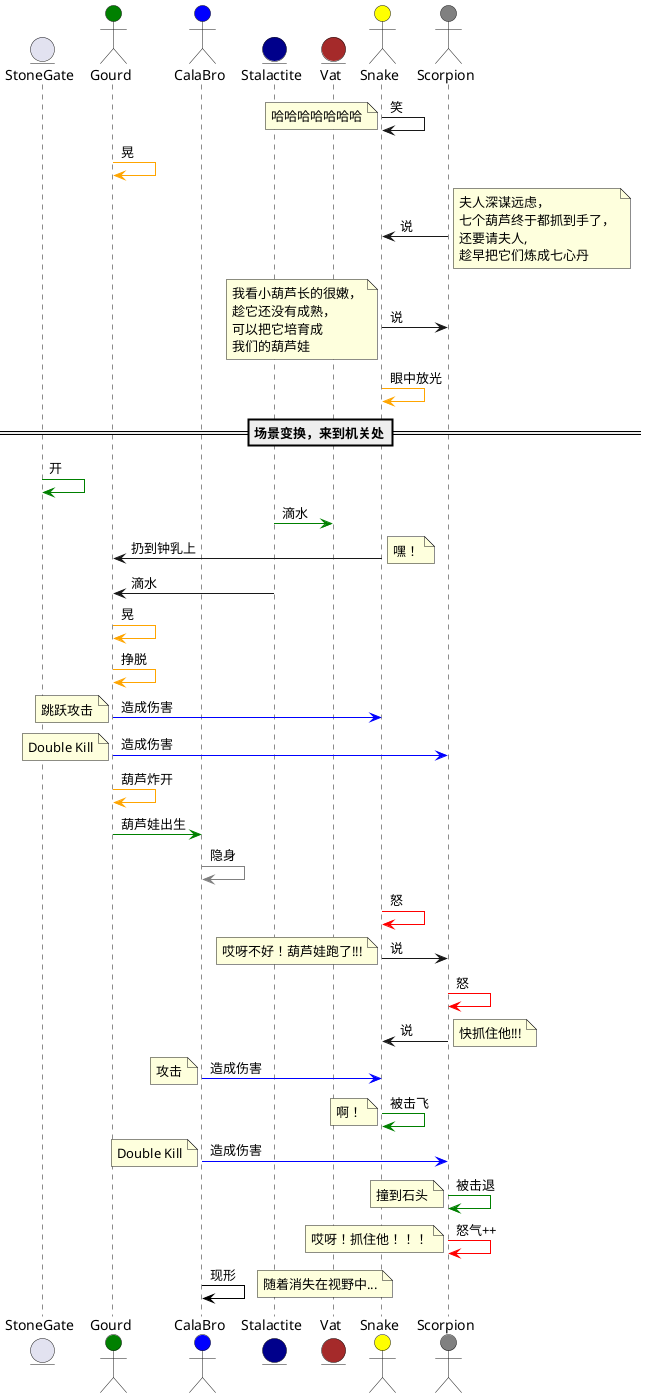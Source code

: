 @startuml timeline

entity StoneGate as sg
actor Gourd as g #Green
actor CalaBro as c #Blue
entity Stalactite as st #DarkBlue
entity Vat as v #Brown
actor Snake as sn #Yellow
actor Scorpion as sc #Grey

sn ->sn: 笑
note left:哈哈哈哈哈哈哈
g-[#Orange]>g:晃
sc->sn:说
note right
夫人深谋远虑，
七个葫芦终于都抓到手了，
还要请夫人,
趁早把它们炼成七心丹
end note
sn->sc:说
note left
我看小葫芦长的很嫩，
趁它还没有成熟，
可以把它培育成
我们的葫芦娃
end note
sn-[#Orange]>sn:眼中放光
==场景变换，来到机关处==
sg-[#Green]>sg:开
st-[#Green]>v:滴水
sn->g:扔到钟乳上
note right:嘿！
st->g:滴水
g-[#Orange]>g:晃
g-[#Orange]>g:挣脱
g-[#Blue]>sn:造成伤害
note left:跳跃攻击
g-[#Blue]>sc:造成伤害
note left:Double Kill
g-[#Orange]>g:葫芦炸开
g-[#Green]>c:葫芦娃出生
c-[#Gray]>c:隐身
sn-[#Red]>sn:怒
sn->sc:说
note left:哎呀不好！葫芦娃跑了!!!
sc-[#Red]>sc:怒
sc->sn:说
note right:快抓住他!!!
c-[#Blue]>sn:造成伤害
note left:攻击
sn-[#Green]>sn:被击飞
note left:啊！
c-[#Blue]>sc:造成伤害
note left:Double Kill
sc-[#Green]>sc:被击退
note left:撞到石头
sc-[#Red]>sc:怒气++
note left:哎呀！抓住他！！！
c-[#Black]>c:现形
note right:随着消失在视野中...
@enduml